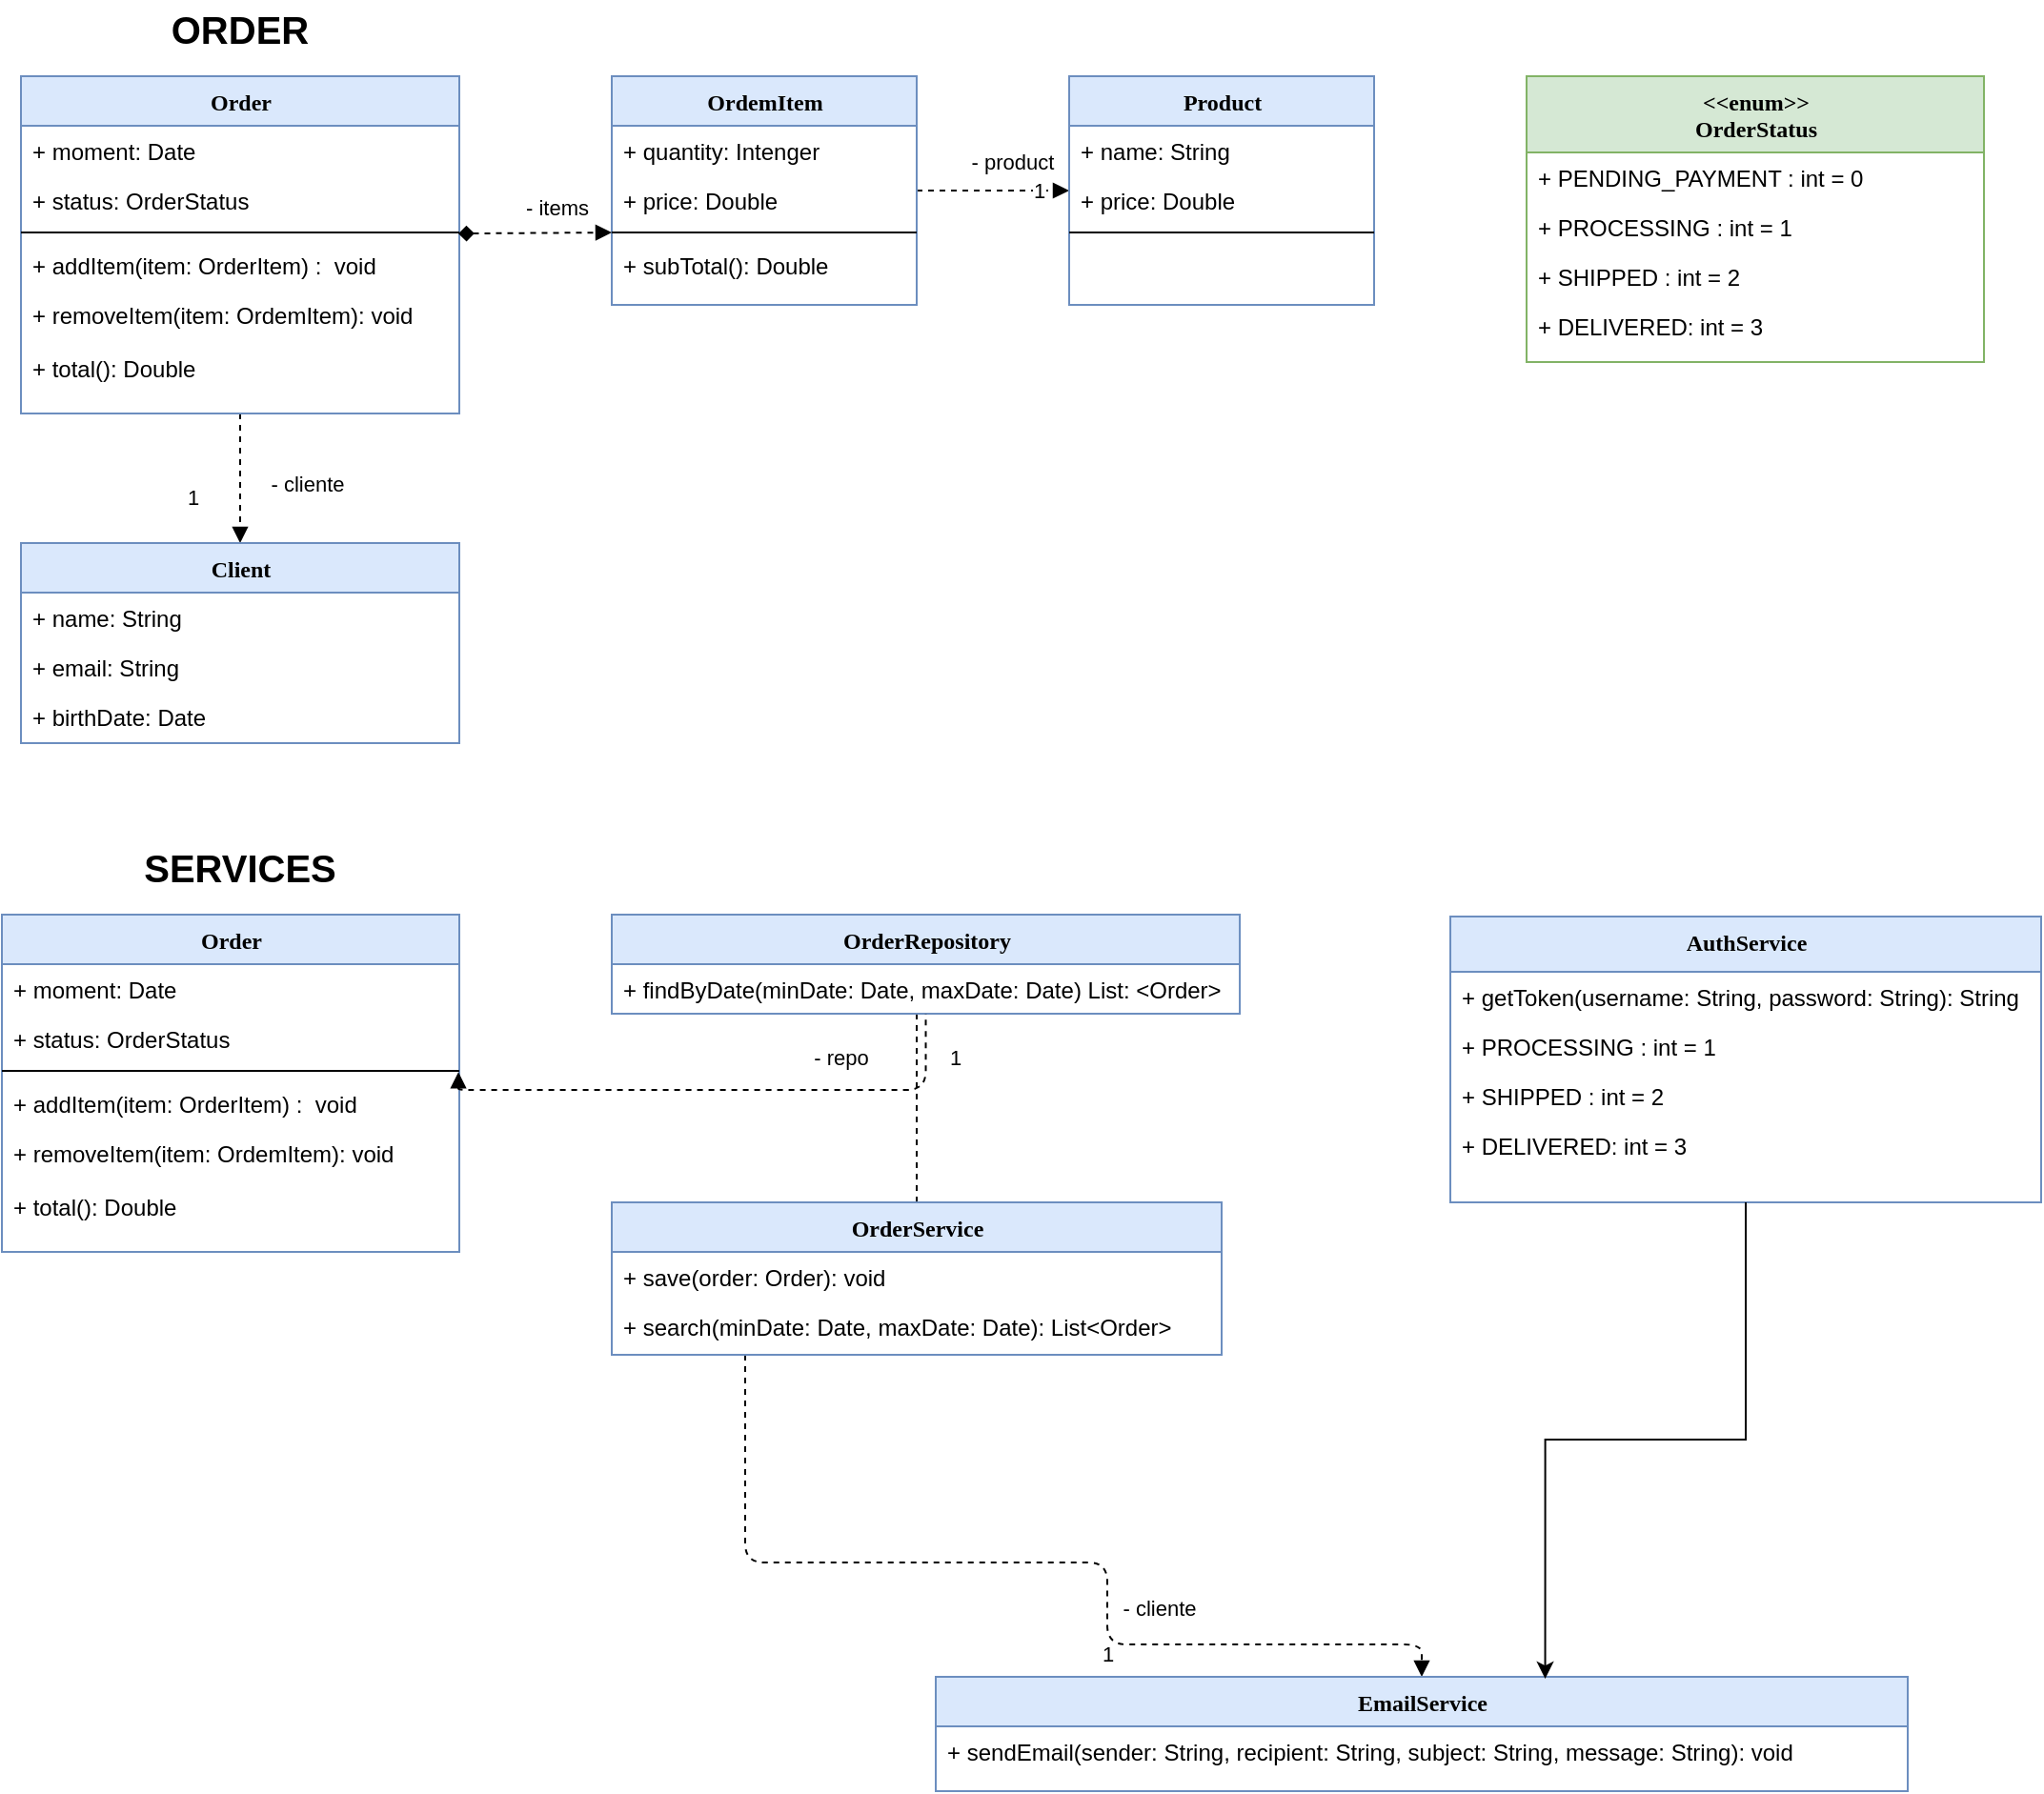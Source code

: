 <mxfile version="24.5.4" type="github">
  <diagram name="Page-1" id="9f46799a-70d6-7492-0946-bef42562c5a5">
    <mxGraphModel dx="1687" dy="878" grid="1" gridSize="10" guides="1" tooltips="1" connect="1" arrows="1" fold="1" page="1" pageScale="1" pageWidth="1100" pageHeight="850" background="none" math="0" shadow="0">
      <root>
        <mxCell id="0" />
        <mxCell id="1" parent="0" />
        <mxCell id="78961159f06e98e8-123" style="edgeStyle=orthogonalEdgeStyle;html=1;labelBackgroundColor=none;startFill=0;startSize=8;endArrow=block;endFill=1;endSize=6;fontFamily=Verdana;fontSize=12;dashed=1;" parent="1" source="78961159f06e98e8-17" target="78961159f06e98e8-69" edge="1">
          <mxGeometry relative="1" as="geometry">
            <Array as="points">
              <mxPoint x="200" y="390" />
              <mxPoint x="160" y="390" />
            </Array>
          </mxGeometry>
        </mxCell>
        <mxCell id="PZ1obBm4qTYsipL41cJ--20" value="- cliente" style="edgeLabel;html=1;align=center;verticalAlign=middle;resizable=0;points=[];" parent="78961159f06e98e8-123" vertex="1" connectable="0">
          <mxGeometry x="0.015" relative="1" as="geometry">
            <mxPoint x="35" y="2" as="offset" />
          </mxGeometry>
        </mxCell>
        <mxCell id="PZ1obBm4qTYsipL41cJ--21" value="1" style="edgeLabel;html=1;align=center;verticalAlign=middle;resizable=0;points=[];" parent="78961159f06e98e8-123" vertex="1" connectable="0">
          <mxGeometry x="-0.167" relative="1" as="geometry">
            <mxPoint x="-25" y="15" as="offset" />
          </mxGeometry>
        </mxCell>
        <mxCell id="78961159f06e98e8-17" value="Order" style="swimlane;html=1;fontStyle=1;align=center;verticalAlign=top;childLayout=stackLayout;horizontal=1;startSize=26;horizontalStack=0;resizeParent=1;resizeLast=0;collapsible=1;marginBottom=0;swimlaneFillColor=#ffffff;rounded=0;shadow=0;comic=0;labelBackgroundColor=none;strokeWidth=1;fillColor=#dae8fc;fontFamily=Verdana;fontSize=12;strokeColor=#6c8ebf;" parent="1" vertex="1">
          <mxGeometry x="90" y="80" width="230" height="177" as="geometry" />
        </mxCell>
        <mxCell id="78961159f06e98e8-21" value="+ moment: Date" style="text;html=1;strokeColor=none;fillColor=none;align=left;verticalAlign=top;spacingLeft=4;spacingRight=4;whiteSpace=wrap;overflow=hidden;rotatable=0;points=[[0,0.5],[1,0.5]];portConstraint=eastwest;" parent="78961159f06e98e8-17" vertex="1">
          <mxGeometry y="26" width="230" height="26" as="geometry" />
        </mxCell>
        <mxCell id="78961159f06e98e8-23" value="+ status: OrderStatus" style="text;html=1;strokeColor=none;fillColor=none;align=left;verticalAlign=top;spacingLeft=4;spacingRight=4;whiteSpace=wrap;overflow=hidden;rotatable=0;points=[[0,0.5],[1,0.5]];portConstraint=eastwest;" parent="78961159f06e98e8-17" vertex="1">
          <mxGeometry y="52" width="230" height="26" as="geometry" />
        </mxCell>
        <mxCell id="78961159f06e98e8-19" value="" style="line;html=1;strokeWidth=1;fillColor=none;align=left;verticalAlign=middle;spacingTop=-1;spacingLeft=3;spacingRight=3;rotatable=0;labelPosition=right;points=[];portConstraint=eastwest;" parent="78961159f06e98e8-17" vertex="1">
          <mxGeometry y="78" width="230" height="8" as="geometry" />
        </mxCell>
        <mxCell id="78961159f06e98e8-20" value="+ addItem(item: OrderItem) :&amp;nbsp; void" style="text;html=1;strokeColor=none;fillColor=none;align=left;verticalAlign=top;spacingLeft=4;spacingRight=4;whiteSpace=wrap;overflow=hidden;rotatable=0;points=[[0,0.5],[1,0.5]];portConstraint=eastwest;" parent="78961159f06e98e8-17" vertex="1">
          <mxGeometry y="86" width="230" height="26" as="geometry" />
        </mxCell>
        <mxCell id="78961159f06e98e8-27" value="+ removeItem(item: OrdemItem): void" style="text;html=1;strokeColor=none;fillColor=none;align=left;verticalAlign=top;spacingLeft=4;spacingRight=4;whiteSpace=wrap;overflow=hidden;rotatable=0;points=[[0,0.5],[1,0.5]];portConstraint=eastwest;" parent="78961159f06e98e8-17" vertex="1">
          <mxGeometry y="112" width="230" height="28" as="geometry" />
        </mxCell>
        <mxCell id="PZ1obBm4qTYsipL41cJ--2" value="+ total(): Double" style="text;html=1;strokeColor=none;fillColor=none;align=left;verticalAlign=top;spacingLeft=4;spacingRight=4;whiteSpace=wrap;overflow=hidden;rotatable=0;points=[[0,0.5],[1,0.5]];portConstraint=eastwest;" parent="78961159f06e98e8-17" vertex="1">
          <mxGeometry y="140" width="230" height="30" as="geometry" />
        </mxCell>
        <mxCell id="78961159f06e98e8-122" style="edgeStyle=elbowEdgeStyle;html=1;labelBackgroundColor=none;startFill=0;startSize=8;endArrow=block;endFill=1;endSize=6;fontFamily=Verdana;fontSize=12;elbow=horizontal;dashed=1;" parent="1" source="78961159f06e98e8-30" target="78961159f06e98e8-43" edge="1">
          <mxGeometry relative="1" as="geometry" />
        </mxCell>
        <mxCell id="PZ1obBm4qTYsipL41cJ--6" value="- product" style="edgeLabel;html=1;align=center;verticalAlign=middle;resizable=0;points=[];" parent="78961159f06e98e8-122" vertex="1" connectable="0">
          <mxGeometry x="-0.333" y="-2" relative="1" as="geometry">
            <mxPoint x="23" y="-17" as="offset" />
          </mxGeometry>
        </mxCell>
        <mxCell id="PZ1obBm4qTYsipL41cJ--19" value="1" style="edgeLabel;html=1;align=center;verticalAlign=middle;resizable=0;points=[];" parent="78961159f06e98e8-122" vertex="1" connectable="0">
          <mxGeometry x="0.592" relative="1" as="geometry">
            <mxPoint as="offset" />
          </mxGeometry>
        </mxCell>
        <mxCell id="78961159f06e98e8-30" value="OrdemItem" style="swimlane;html=1;fontStyle=1;align=center;verticalAlign=top;childLayout=stackLayout;horizontal=1;startSize=26;horizontalStack=0;resizeParent=1;resizeLast=0;collapsible=1;marginBottom=0;swimlaneFillColor=#ffffff;rounded=0;shadow=0;comic=0;labelBackgroundColor=none;strokeWidth=1;fillColor=#dae8fc;fontFamily=Verdana;fontSize=12;strokeColor=#6c8ebf;" parent="1" vertex="1">
          <mxGeometry x="400" y="80" width="160" height="120" as="geometry" />
        </mxCell>
        <mxCell id="78961159f06e98e8-31" value="+ quantity: Intenger" style="text;html=1;strokeColor=none;fillColor=none;align=left;verticalAlign=top;spacingLeft=4;spacingRight=4;whiteSpace=wrap;overflow=hidden;rotatable=0;points=[[0,0.5],[1,0.5]];portConstraint=eastwest;" parent="78961159f06e98e8-30" vertex="1">
          <mxGeometry y="26" width="160" height="26" as="geometry" />
        </mxCell>
        <mxCell id="78961159f06e98e8-32" value="+ price: Double" style="text;html=1;strokeColor=none;fillColor=none;align=left;verticalAlign=top;spacingLeft=4;spacingRight=4;whiteSpace=wrap;overflow=hidden;rotatable=0;points=[[0,0.5],[1,0.5]];portConstraint=eastwest;" parent="78961159f06e98e8-30" vertex="1">
          <mxGeometry y="52" width="160" height="26" as="geometry" />
        </mxCell>
        <mxCell id="PZ1obBm4qTYsipL41cJ--14" value="" style="line;html=1;strokeWidth=1;fillColor=none;align=left;verticalAlign=middle;spacingTop=-1;spacingLeft=3;spacingRight=3;rotatable=0;labelPosition=right;points=[];portConstraint=eastwest;" parent="78961159f06e98e8-30" vertex="1">
          <mxGeometry y="78" width="160" height="8" as="geometry" />
        </mxCell>
        <mxCell id="78961159f06e98e8-39" value="+ subTotal(): Double" style="text;html=1;strokeColor=none;fillColor=none;align=left;verticalAlign=top;spacingLeft=4;spacingRight=4;whiteSpace=wrap;overflow=hidden;rotatable=0;points=[[0,0.5],[1,0.5]];portConstraint=eastwest;" parent="78961159f06e98e8-30" vertex="1">
          <mxGeometry y="86" width="160" height="26" as="geometry" />
        </mxCell>
        <mxCell id="78961159f06e98e8-43" value="Product" style="swimlane;html=1;fontStyle=1;align=center;verticalAlign=top;childLayout=stackLayout;horizontal=1;startSize=26;horizontalStack=0;resizeParent=1;resizeLast=0;collapsible=1;marginBottom=0;swimlaneFillColor=#ffffff;rounded=0;shadow=0;comic=0;labelBackgroundColor=none;strokeWidth=1;fillColor=#dae8fc;fontFamily=Verdana;fontSize=12;strokeColor=#6c8ebf;" parent="1" vertex="1">
          <mxGeometry x="640" y="80" width="160" height="120" as="geometry" />
        </mxCell>
        <mxCell id="78961159f06e98e8-44" value="+ name: String" style="text;html=1;strokeColor=none;fillColor=none;align=left;verticalAlign=top;spacingLeft=4;spacingRight=4;whiteSpace=wrap;overflow=hidden;rotatable=0;points=[[0,0.5],[1,0.5]];portConstraint=eastwest;" parent="78961159f06e98e8-43" vertex="1">
          <mxGeometry y="26" width="160" height="26" as="geometry" />
        </mxCell>
        <mxCell id="78961159f06e98e8-49" value="+ price: Double" style="text;html=1;strokeColor=none;fillColor=none;align=left;verticalAlign=top;spacingLeft=4;spacingRight=4;whiteSpace=wrap;overflow=hidden;rotatable=0;points=[[0,0.5],[1,0.5]];portConstraint=eastwest;" parent="78961159f06e98e8-43" vertex="1">
          <mxGeometry y="52" width="160" height="26" as="geometry" />
        </mxCell>
        <mxCell id="78961159f06e98e8-51" value="" style="line;html=1;strokeWidth=1;fillColor=none;align=left;verticalAlign=middle;spacingTop=-1;spacingLeft=3;spacingRight=3;rotatable=0;labelPosition=right;points=[];portConstraint=eastwest;" parent="78961159f06e98e8-43" vertex="1">
          <mxGeometry y="78" width="160" height="8" as="geometry" />
        </mxCell>
        <mxCell id="78961159f06e98e8-69" value="Client" style="swimlane;html=1;fontStyle=1;align=center;verticalAlign=top;childLayout=stackLayout;horizontal=1;startSize=26;horizontalStack=0;resizeParent=1;resizeLast=0;collapsible=1;marginBottom=0;swimlaneFillColor=#ffffff;rounded=0;shadow=0;comic=0;labelBackgroundColor=none;strokeWidth=1;fillColor=#dae8fc;fontFamily=Verdana;fontSize=12;strokeColor=#6c8ebf;" parent="1" vertex="1">
          <mxGeometry x="90" y="325" width="230" height="105" as="geometry" />
        </mxCell>
        <mxCell id="78961159f06e98e8-70" value="+ name: String" style="text;html=1;strokeColor=none;fillColor=none;align=left;verticalAlign=top;spacingLeft=4;spacingRight=4;whiteSpace=wrap;overflow=hidden;rotatable=0;points=[[0,0.5],[1,0.5]];portConstraint=eastwest;" parent="78961159f06e98e8-69" vertex="1">
          <mxGeometry y="26" width="230" height="26" as="geometry" />
        </mxCell>
        <mxCell id="78961159f06e98e8-71" value="+ email: String" style="text;html=1;strokeColor=none;fillColor=none;align=left;verticalAlign=top;spacingLeft=4;spacingRight=4;whiteSpace=wrap;overflow=hidden;rotatable=0;points=[[0,0.5],[1,0.5]];portConstraint=eastwest;" parent="78961159f06e98e8-69" vertex="1">
          <mxGeometry y="52" width="230" height="26" as="geometry" />
        </mxCell>
        <mxCell id="78961159f06e98e8-75" value="+ birthDate: Date" style="text;html=1;strokeColor=none;fillColor=none;align=left;verticalAlign=top;spacingLeft=4;spacingRight=4;whiteSpace=wrap;overflow=hidden;rotatable=0;points=[[0,0.5],[1,0.5]];portConstraint=eastwest;" parent="78961159f06e98e8-69" vertex="1">
          <mxGeometry y="78" width="230" height="26" as="geometry" />
        </mxCell>
        <mxCell id="78961159f06e98e8-108" value="&amp;lt;&amp;lt;enum&amp;gt;&amp;gt;&lt;div&gt;OrderStatus&lt;/div&gt;" style="swimlane;html=1;fontStyle=1;align=center;verticalAlign=top;childLayout=stackLayout;horizontal=1;startSize=40;horizontalStack=0;resizeParent=1;resizeLast=0;collapsible=1;marginBottom=0;swimlaneFillColor=#ffffff;rounded=0;shadow=0;comic=0;labelBackgroundColor=none;strokeWidth=1;fillColor=#d5e8d4;fontFamily=Verdana;fontSize=12;strokeColor=#82b366;" parent="1" vertex="1">
          <mxGeometry x="880" y="80" width="240" height="150" as="geometry" />
        </mxCell>
        <mxCell id="78961159f06e98e8-117" value="+ PENDING_PAYMENT : int = 0" style="text;html=1;strokeColor=none;fillColor=none;align=left;verticalAlign=top;spacingLeft=4;spacingRight=4;whiteSpace=wrap;overflow=hidden;rotatable=0;points=[[0,0.5],[1,0.5]];portConstraint=eastwest;" parent="78961159f06e98e8-108" vertex="1">
          <mxGeometry y="40" width="240" height="26" as="geometry" />
        </mxCell>
        <mxCell id="PZ1obBm4qTYsipL41cJ--10" value="+ PROCESSING : int = 1" style="text;html=1;strokeColor=none;fillColor=none;align=left;verticalAlign=top;spacingLeft=4;spacingRight=4;whiteSpace=wrap;overflow=hidden;rotatable=0;points=[[0,0.5],[1,0.5]];portConstraint=eastwest;" parent="78961159f06e98e8-108" vertex="1">
          <mxGeometry y="66" width="240" height="26" as="geometry" />
        </mxCell>
        <mxCell id="PZ1obBm4qTYsipL41cJ--11" value="+ SHIPPED : int = 2" style="text;html=1;strokeColor=none;fillColor=none;align=left;verticalAlign=top;spacingLeft=4;spacingRight=4;whiteSpace=wrap;overflow=hidden;rotatable=0;points=[[0,0.5],[1,0.5]];portConstraint=eastwest;" parent="78961159f06e98e8-108" vertex="1">
          <mxGeometry y="92" width="240" height="26" as="geometry" />
        </mxCell>
        <mxCell id="PZ1obBm4qTYsipL41cJ--12" value="+ DELIVERED: int = 3" style="text;html=1;strokeColor=none;fillColor=none;align=left;verticalAlign=top;spacingLeft=4;spacingRight=4;whiteSpace=wrap;overflow=hidden;rotatable=0;points=[[0,0.5],[1,0.5]];portConstraint=eastwest;" parent="78961159f06e98e8-108" vertex="1">
          <mxGeometry y="118" width="240" height="26" as="geometry" />
        </mxCell>
        <mxCell id="PZ1obBm4qTYsipL41cJ--3" style="edgeStyle=elbowEdgeStyle;html=1;labelBackgroundColor=none;startFill=1;endArrow=block;endFill=1;fontFamily=Verdana;fontSize=12;elbow=vertical;dashed=1;exitX=0.998;exitY=0.572;exitDx=0;exitDy=0;exitPerimeter=0;startArrow=diamond;" parent="1" source="78961159f06e98e8-19" target="78961159f06e98e8-30" edge="1">
          <mxGeometry relative="1" as="geometry">
            <mxPoint x="420" y="176.5" as="sourcePoint" />
            <mxPoint x="440" y="170" as="targetPoint" />
            <Array as="points">
              <mxPoint x="360" y="162" />
              <mxPoint x="550" y="121.5" />
              <mxPoint x="440" y="120.5" />
            </Array>
          </mxGeometry>
        </mxCell>
        <mxCell id="PZ1obBm4qTYsipL41cJ--4" value="- items" style="edgeLabel;html=1;align=center;verticalAlign=middle;resizable=0;points=[];" parent="PZ1obBm4qTYsipL41cJ--3" vertex="1" connectable="0">
          <mxGeometry x="0.27" y="1" relative="1" as="geometry">
            <mxPoint y="-12" as="offset" />
          </mxGeometry>
        </mxCell>
        <mxCell id="PZ1obBm4qTYsipL41cJ--23" value="&lt;b&gt;&lt;font style=&quot;font-size: 20px;&quot;&gt;ORDER&lt;/font&gt;&lt;/b&gt;" style="text;strokeColor=none;align=center;fillColor=none;html=1;verticalAlign=middle;whiteSpace=wrap;rounded=0;" parent="1" vertex="1">
          <mxGeometry x="90" y="40" width="230" height="30" as="geometry" />
        </mxCell>
        <mxCell id="PZ1obBm4qTYsipL41cJ--24" value="&lt;b&gt;&lt;font style=&quot;font-size: 20px;&quot;&gt;SERVICES&lt;/font&gt;&lt;/b&gt;" style="text;strokeColor=none;align=center;fillColor=none;html=1;verticalAlign=middle;whiteSpace=wrap;rounded=0;" parent="1" vertex="1">
          <mxGeometry x="90" y="480" width="230" height="30" as="geometry" />
        </mxCell>
        <mxCell id="PZ1obBm4qTYsipL41cJ--25" style="edgeStyle=orthogonalEdgeStyle;html=1;labelBackgroundColor=none;startFill=0;startSize=8;endArrow=block;endFill=1;endSize=6;fontFamily=Verdana;fontSize=12;dashed=1;" parent="1" source="PZ1obBm4qTYsipL41cJ--43" target="PZ1obBm4qTYsipL41cJ--47" edge="1">
          <mxGeometry relative="1" as="geometry">
            <Array as="points">
              <mxPoint x="470" y="860" />
              <mxPoint x="660" y="860" />
              <mxPoint x="660" y="903" />
            </Array>
          </mxGeometry>
        </mxCell>
        <mxCell id="PZ1obBm4qTYsipL41cJ--26" value="- cliente" style="edgeLabel;html=1;align=center;verticalAlign=middle;resizable=0;points=[];" parent="PZ1obBm4qTYsipL41cJ--25" vertex="1" connectable="0">
          <mxGeometry x="0.015" relative="1" as="geometry">
            <mxPoint x="60" y="24" as="offset" />
          </mxGeometry>
        </mxCell>
        <mxCell id="PZ1obBm4qTYsipL41cJ--27" value="1" style="edgeLabel;html=1;align=center;verticalAlign=middle;resizable=0;points=[];" parent="PZ1obBm4qTYsipL41cJ--25" vertex="1" connectable="0">
          <mxGeometry x="-0.167" relative="1" as="geometry">
            <mxPoint x="81" y="48" as="offset" />
          </mxGeometry>
        </mxCell>
        <mxCell id="PZ1obBm4qTYsipL41cJ--28" value="Order" style="swimlane;html=1;fontStyle=1;align=center;verticalAlign=top;childLayout=stackLayout;horizontal=1;startSize=26;horizontalStack=0;resizeParent=1;resizeLast=0;collapsible=1;marginBottom=0;swimlaneFillColor=#ffffff;rounded=0;shadow=0;comic=0;labelBackgroundColor=none;strokeWidth=1;fillColor=#dae8fc;fontFamily=Verdana;fontSize=12;strokeColor=#6c8ebf;" parent="1" vertex="1">
          <mxGeometry x="80" y="520" width="240" height="177" as="geometry" />
        </mxCell>
        <mxCell id="PZ1obBm4qTYsipL41cJ--29" value="+ moment: Date" style="text;html=1;strokeColor=none;fillColor=none;align=left;verticalAlign=top;spacingLeft=4;spacingRight=4;whiteSpace=wrap;overflow=hidden;rotatable=0;points=[[0,0.5],[1,0.5]];portConstraint=eastwest;" parent="PZ1obBm4qTYsipL41cJ--28" vertex="1">
          <mxGeometry y="26" width="240" height="26" as="geometry" />
        </mxCell>
        <mxCell id="PZ1obBm4qTYsipL41cJ--30" value="+ status: OrderStatus" style="text;html=1;strokeColor=none;fillColor=none;align=left;verticalAlign=top;spacingLeft=4;spacingRight=4;whiteSpace=wrap;overflow=hidden;rotatable=0;points=[[0,0.5],[1,0.5]];portConstraint=eastwest;" parent="PZ1obBm4qTYsipL41cJ--28" vertex="1">
          <mxGeometry y="52" width="240" height="26" as="geometry" />
        </mxCell>
        <mxCell id="PZ1obBm4qTYsipL41cJ--31" value="" style="line;html=1;strokeWidth=1;fillColor=none;align=left;verticalAlign=middle;spacingTop=-1;spacingLeft=3;spacingRight=3;rotatable=0;labelPosition=right;points=[];portConstraint=eastwest;" parent="PZ1obBm4qTYsipL41cJ--28" vertex="1">
          <mxGeometry y="78" width="240" height="8" as="geometry" />
        </mxCell>
        <mxCell id="PZ1obBm4qTYsipL41cJ--32" value="+ addItem(item: OrderItem) :&amp;nbsp; void" style="text;html=1;strokeColor=none;fillColor=none;align=left;verticalAlign=top;spacingLeft=4;spacingRight=4;whiteSpace=wrap;overflow=hidden;rotatable=0;points=[[0,0.5],[1,0.5]];portConstraint=eastwest;" parent="PZ1obBm4qTYsipL41cJ--28" vertex="1">
          <mxGeometry y="86" width="240" height="26" as="geometry" />
        </mxCell>
        <mxCell id="PZ1obBm4qTYsipL41cJ--33" value="+ removeItem(item: OrdemItem): void" style="text;html=1;strokeColor=none;fillColor=none;align=left;verticalAlign=top;spacingLeft=4;spacingRight=4;whiteSpace=wrap;overflow=hidden;rotatable=0;points=[[0,0.5],[1,0.5]];portConstraint=eastwest;" parent="PZ1obBm4qTYsipL41cJ--28" vertex="1">
          <mxGeometry y="112" width="240" height="28" as="geometry" />
        </mxCell>
        <mxCell id="PZ1obBm4qTYsipL41cJ--34" value="+ total(): Double" style="text;html=1;strokeColor=none;fillColor=none;align=left;verticalAlign=top;spacingLeft=4;spacingRight=4;whiteSpace=wrap;overflow=hidden;rotatable=0;points=[[0,0.5],[1,0.5]];portConstraint=eastwest;" parent="PZ1obBm4qTYsipL41cJ--28" vertex="1">
          <mxGeometry y="140" width="240" height="30" as="geometry" />
        </mxCell>
        <mxCell id="PZ1obBm4qTYsipL41cJ--35" style="edgeStyle=elbowEdgeStyle;html=1;labelBackgroundColor=none;startFill=0;startSize=8;endArrow=none;endFill=0;endSize=6;fontFamily=Verdana;fontSize=12;elbow=horizontal;dashed=1;" parent="1" source="PZ1obBm4qTYsipL41cJ--38" target="PZ1obBm4qTYsipL41cJ--43" edge="1">
          <mxGeometry relative="1" as="geometry" />
        </mxCell>
        <mxCell id="PZ1obBm4qTYsipL41cJ--36" value="- repo" style="edgeLabel;html=1;align=center;verticalAlign=middle;resizable=0;points=[];" parent="PZ1obBm4qTYsipL41cJ--35" vertex="1" connectable="0">
          <mxGeometry x="-0.333" y="-2" relative="1" as="geometry">
            <mxPoint x="-38" y="-10" as="offset" />
          </mxGeometry>
        </mxCell>
        <mxCell id="PZ1obBm4qTYsipL41cJ--58" value="1" style="edgeLabel;html=1;align=center;verticalAlign=middle;resizable=0;points=[];" parent="PZ1obBm4qTYsipL41cJ--35" vertex="1" connectable="0">
          <mxGeometry x="-0.314" y="2" relative="1" as="geometry">
            <mxPoint x="18" y="-11" as="offset" />
          </mxGeometry>
        </mxCell>
        <mxCell id="PZ1obBm4qTYsipL41cJ--38" value="OrderRepository" style="swimlane;html=1;fontStyle=1;align=center;verticalAlign=top;childLayout=stackLayout;horizontal=1;startSize=26;horizontalStack=0;resizeParent=1;resizeLast=0;collapsible=1;marginBottom=0;swimlaneFillColor=#ffffff;rounded=0;shadow=0;comic=0;labelBackgroundColor=none;strokeWidth=1;fillColor=#dae8fc;fontFamily=Verdana;fontSize=12;strokeColor=#6c8ebf;" parent="1" vertex="1">
          <mxGeometry x="400" y="520" width="329.52" height="52" as="geometry" />
        </mxCell>
        <mxCell id="PZ1obBm4qTYsipL41cJ--39" value="+ findByDate(minDate: Date, maxDate: Date) List: &amp;lt;Order&amp;gt;" style="text;html=1;strokeColor=none;fillColor=none;align=left;verticalAlign=top;spacingLeft=4;spacingRight=4;whiteSpace=wrap;overflow=hidden;rotatable=0;points=[[0,0.5],[1,0.5]];portConstraint=eastwest;" parent="PZ1obBm4qTYsipL41cJ--38" vertex="1">
          <mxGeometry y="26" width="329.52" height="26" as="geometry" />
        </mxCell>
        <mxCell id="PZ1obBm4qTYsipL41cJ--43" value="OrderService" style="swimlane;html=1;fontStyle=1;align=center;verticalAlign=top;childLayout=stackLayout;horizontal=1;startSize=26;horizontalStack=0;resizeParent=1;resizeLast=0;collapsible=1;marginBottom=0;swimlaneFillColor=#ffffff;rounded=0;shadow=0;comic=0;labelBackgroundColor=none;strokeWidth=1;fillColor=#dae8fc;fontFamily=Verdana;fontSize=12;strokeColor=#6c8ebf;" parent="1" vertex="1">
          <mxGeometry x="400" y="671" width="320" height="80" as="geometry" />
        </mxCell>
        <mxCell id="PZ1obBm4qTYsipL41cJ--44" value="+ save(order: Order): void" style="text;html=1;strokeColor=none;fillColor=none;align=left;verticalAlign=top;spacingLeft=4;spacingRight=4;whiteSpace=wrap;overflow=hidden;rotatable=0;points=[[0,0.5],[1,0.5]];portConstraint=eastwest;" parent="PZ1obBm4qTYsipL41cJ--43" vertex="1">
          <mxGeometry y="26" width="320" height="26" as="geometry" />
        </mxCell>
        <mxCell id="PZ1obBm4qTYsipL41cJ--45" value="+ search(minDate: Date, maxDate: Date): List&amp;lt;Order&amp;gt;" style="text;html=1;strokeColor=none;fillColor=none;align=left;verticalAlign=top;spacingLeft=4;spacingRight=4;whiteSpace=wrap;overflow=hidden;rotatable=0;points=[[0,0.5],[1,0.5]];portConstraint=eastwest;" parent="PZ1obBm4qTYsipL41cJ--43" vertex="1">
          <mxGeometry y="52" width="320" height="26" as="geometry" />
        </mxCell>
        <mxCell id="PZ1obBm4qTYsipL41cJ--47" value="EmailService" style="swimlane;html=1;fontStyle=1;align=center;verticalAlign=top;childLayout=stackLayout;horizontal=1;startSize=26;horizontalStack=0;resizeParent=1;resizeLast=0;collapsible=1;marginBottom=0;swimlaneFillColor=#ffffff;rounded=0;shadow=0;comic=0;labelBackgroundColor=none;strokeWidth=1;fillColor=#dae8fc;fontFamily=Verdana;fontSize=12;strokeColor=#6c8ebf;" parent="1" vertex="1">
          <mxGeometry x="570" y="920" width="510" height="60" as="geometry" />
        </mxCell>
        <mxCell id="PZ1obBm4qTYsipL41cJ--48" value="+ sendEmail(sender: String, recipient: String, subject: String, message: String): void" style="text;html=1;strokeColor=none;fillColor=none;align=left;verticalAlign=top;spacingLeft=4;spacingRight=4;whiteSpace=wrap;overflow=hidden;rotatable=0;points=[[0,0.5],[1,0.5]];portConstraint=eastwest;" parent="PZ1obBm4qTYsipL41cJ--47" vertex="1">
          <mxGeometry y="26" width="510" height="26" as="geometry" />
        </mxCell>
        <mxCell id="PZ1obBm4qTYsipL41cJ--51" value="AuthService" style="swimlane;html=1;fontStyle=1;align=center;verticalAlign=top;childLayout=stackLayout;horizontal=1;startSize=29;horizontalStack=0;resizeParent=1;resizeLast=0;collapsible=1;marginBottom=0;swimlaneFillColor=default;rounded=0;shadow=0;comic=0;labelBackgroundColor=none;strokeWidth=1;fillColor=#dae8fc;fontFamily=Verdana;fontSize=12;strokeColor=#6c8ebf;swimlaneLine=1;glass=0;" parent="1" vertex="1">
          <mxGeometry x="840" y="521" width="310" height="150" as="geometry">
            <mxRectangle x="830" y="520" width="110" height="40" as="alternateBounds" />
          </mxGeometry>
        </mxCell>
        <mxCell id="PZ1obBm4qTYsipL41cJ--52" value="+ getToken(username: String, password: String): String" style="text;html=1;strokeColor=none;fillColor=none;align=left;verticalAlign=top;spacingLeft=4;spacingRight=4;whiteSpace=wrap;overflow=hidden;rotatable=0;points=[[0,0.5],[1,0.5]];portConstraint=eastwest;" parent="PZ1obBm4qTYsipL41cJ--51" vertex="1">
          <mxGeometry y="29" width="310" height="26" as="geometry" />
        </mxCell>
        <mxCell id="PZ1obBm4qTYsipL41cJ--53" value="+ PROCESSING : int = 1" style="text;html=1;strokeColor=none;fillColor=none;align=left;verticalAlign=top;spacingLeft=4;spacingRight=4;whiteSpace=wrap;overflow=hidden;rotatable=0;points=[[0,0.5],[1,0.5]];portConstraint=eastwest;" parent="PZ1obBm4qTYsipL41cJ--51" vertex="1">
          <mxGeometry y="55" width="310" height="26" as="geometry" />
        </mxCell>
        <mxCell id="PZ1obBm4qTYsipL41cJ--54" value="+ SHIPPED : int = 2" style="text;html=1;strokeColor=none;fillColor=none;align=left;verticalAlign=top;spacingLeft=4;spacingRight=4;whiteSpace=wrap;overflow=hidden;rotatable=0;points=[[0,0.5],[1,0.5]];portConstraint=eastwest;" parent="PZ1obBm4qTYsipL41cJ--51" vertex="1">
          <mxGeometry y="81" width="310" height="26" as="geometry" />
        </mxCell>
        <mxCell id="PZ1obBm4qTYsipL41cJ--55" value="+ DELIVERED: int = 3" style="text;html=1;strokeColor=none;fillColor=none;align=left;verticalAlign=top;spacingLeft=4;spacingRight=4;whiteSpace=wrap;overflow=hidden;rotatable=0;points=[[0,0.5],[1,0.5]];portConstraint=eastwest;" parent="PZ1obBm4qTYsipL41cJ--51" vertex="1">
          <mxGeometry y="107" width="310" height="26" as="geometry" />
        </mxCell>
        <mxCell id="PZ1obBm4qTYsipL41cJ--56" style="edgeStyle=elbowEdgeStyle;html=1;labelBackgroundColor=none;startFill=1;endArrow=none;endFill=0;fontFamily=Verdana;fontSize=12;elbow=vertical;dashed=1;exitX=0.998;exitY=0.572;exitDx=0;exitDy=0;exitPerimeter=0;startArrow=block;" parent="1" source="PZ1obBm4qTYsipL41cJ--31" target="PZ1obBm4qTYsipL41cJ--38" edge="1">
          <mxGeometry relative="1" as="geometry">
            <mxPoint x="420" y="626.5" as="sourcePoint" />
            <mxPoint x="440" y="620" as="targetPoint" />
            <Array as="points">
              <mxPoint x="360" y="612" />
              <mxPoint x="550" y="571.5" />
              <mxPoint x="440" y="570.5" />
            </Array>
          </mxGeometry>
        </mxCell>
        <mxCell id="PZ1obBm4qTYsipL41cJ--59" style="edgeStyle=orthogonalEdgeStyle;rounded=0;orthogonalLoop=1;jettySize=auto;html=1;entryX=0.627;entryY=0.017;entryDx=0;entryDy=0;entryPerimeter=0;" parent="1" source="PZ1obBm4qTYsipL41cJ--51" target="PZ1obBm4qTYsipL41cJ--47" edge="1">
          <mxGeometry relative="1" as="geometry" />
        </mxCell>
      </root>
    </mxGraphModel>
  </diagram>
</mxfile>
